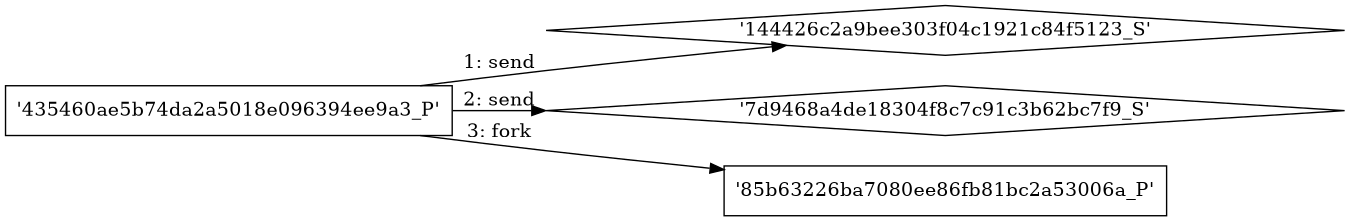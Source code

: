 digraph "D:\Learning\Paper\apt\基于CTI的攻击预警\Dataset\攻击图\ASGfromALLCTI\Threat Source newsletter (Oct. 7, 2021).dot" {
rankdir="LR"
size="9"
fixedsize="false"
splines="true"
nodesep=0.3
ranksep=0
fontsize=10
overlap="scalexy"
engine= "neato"
	"'144426c2a9bee303f04c1921c84f5123_S'" [node_type=Socket shape=diamond]
	"'435460ae5b74da2a5018e096394ee9a3_P'" [node_type=Process shape=box]
	"'435460ae5b74da2a5018e096394ee9a3_P'" -> "'144426c2a9bee303f04c1921c84f5123_S'" [label="1: send"]
	"'7d9468a4de18304f8c7c91c3b62bc7f9_S'" [node_type=Socket shape=diamond]
	"'435460ae5b74da2a5018e096394ee9a3_P'" [node_type=Process shape=box]
	"'435460ae5b74da2a5018e096394ee9a3_P'" -> "'7d9468a4de18304f8c7c91c3b62bc7f9_S'" [label="2: send"]
	"'435460ae5b74da2a5018e096394ee9a3_P'" [node_type=Process shape=box]
	"'85b63226ba7080ee86fb81bc2a53006a_P'" [node_type=Process shape=box]
	"'435460ae5b74da2a5018e096394ee9a3_P'" -> "'85b63226ba7080ee86fb81bc2a53006a_P'" [label="3: fork"]
}
